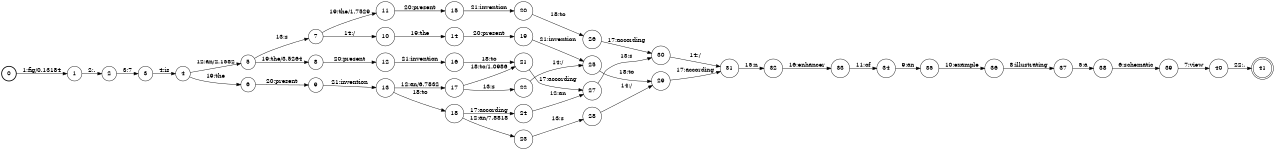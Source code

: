 digraph FST {
rankdir = LR;
size = "8.5,11";
label = "";
center = 1;
orientation = Portrait;
ranksep = "0.4";
nodesep = "0.25";
0 [label = "0", shape = circle, style = bold, fontsize = 14]
	0 -> 1 [label = "1:fig/0.13184", fontsize = 14];
1 [label = "1", shape = circle, style = solid, fontsize = 14]
	1 -> 2 [label = "2:.", fontsize = 14];
2 [label = "2", shape = circle, style = solid, fontsize = 14]
	2 -> 3 [label = "3:7", fontsize = 14];
3 [label = "3", shape = circle, style = solid, fontsize = 14]
	3 -> 4 [label = "4:is", fontsize = 14];
4 [label = "4", shape = circle, style = solid, fontsize = 14]
	4 -> 5 [label = "12:an/2.1582", fontsize = 14];
	4 -> 6 [label = "19:the", fontsize = 14];
5 [label = "5", shape = circle, style = solid, fontsize = 14]
	5 -> 7 [label = "13:s", fontsize = 14];
	5 -> 8 [label = "19:the/3.5264", fontsize = 14];
6 [label = "6", shape = circle, style = solid, fontsize = 14]
	6 -> 9 [label = "20:present", fontsize = 14];
7 [label = "7", shape = circle, style = solid, fontsize = 14]
	7 -> 10 [label = "14:/", fontsize = 14];
	7 -> 11 [label = "19:the/1.7529", fontsize = 14];
8 [label = "8", shape = circle, style = solid, fontsize = 14]
	8 -> 12 [label = "20:present", fontsize = 14];
9 [label = "9", shape = circle, style = solid, fontsize = 14]
	9 -> 13 [label = "21:invention", fontsize = 14];
10 [label = "10", shape = circle, style = solid, fontsize = 14]
	10 -> 14 [label = "19:the", fontsize = 14];
11 [label = "11", shape = circle, style = solid, fontsize = 14]
	11 -> 15 [label = "20:present", fontsize = 14];
12 [label = "12", shape = circle, style = solid, fontsize = 14]
	12 -> 16 [label = "21:invention", fontsize = 14];
13 [label = "13", shape = circle, style = solid, fontsize = 14]
	13 -> 17 [label = "12:an/6.7832", fontsize = 14];
	13 -> 18 [label = "18:to", fontsize = 14];
14 [label = "14", shape = circle, style = solid, fontsize = 14]
	14 -> 19 [label = "20:present", fontsize = 14];
15 [label = "15", shape = circle, style = solid, fontsize = 14]
	15 -> 20 [label = "21:invention", fontsize = 14];
16 [label = "16", shape = circle, style = solid, fontsize = 14]
	16 -> 21 [label = "18:to", fontsize = 14];
17 [label = "17", shape = circle, style = solid, fontsize = 14]
	17 -> 22 [label = "13:s", fontsize = 14];
	17 -> 21 [label = "18:to/1.0986", fontsize = 14];
18 [label = "18", shape = circle, style = solid, fontsize = 14]
	18 -> 23 [label = "12:an/7.8818", fontsize = 14];
	18 -> 24 [label = "17:according", fontsize = 14];
19 [label = "19", shape = circle, style = solid, fontsize = 14]
	19 -> 25 [label = "21:invention", fontsize = 14];
20 [label = "20", shape = circle, style = solid, fontsize = 14]
	20 -> 26 [label = "18:to", fontsize = 14];
21 [label = "21", shape = circle, style = solid, fontsize = 14]
	21 -> 27 [label = "17:according", fontsize = 14];
22 [label = "22", shape = circle, style = solid, fontsize = 14]
	22 -> 25 [label = "14:/", fontsize = 14];
23 [label = "23", shape = circle, style = solid, fontsize = 14]
	23 -> 28 [label = "13:s", fontsize = 14];
24 [label = "24", shape = circle, style = solid, fontsize = 14]
	24 -> 27 [label = "12:an", fontsize = 14];
25 [label = "25", shape = circle, style = solid, fontsize = 14]
	25 -> 29 [label = "18:to", fontsize = 14];
26 [label = "26", shape = circle, style = solid, fontsize = 14]
	26 -> 30 [label = "17:according", fontsize = 14];
27 [label = "27", shape = circle, style = solid, fontsize = 14]
	27 -> 30 [label = "13:s", fontsize = 14];
28 [label = "28", shape = circle, style = solid, fontsize = 14]
	28 -> 29 [label = "14:/", fontsize = 14];
29 [label = "29", shape = circle, style = solid, fontsize = 14]
	29 -> 31 [label = "17:according", fontsize = 14];
30 [label = "30", shape = circle, style = solid, fontsize = 14]
	30 -> 31 [label = "14:/", fontsize = 14];
31 [label = "31", shape = circle, style = solid, fontsize = 14]
	31 -> 32 [label = "15:n", fontsize = 14];
32 [label = "32", shape = circle, style = solid, fontsize = 14]
	32 -> 33 [label = "16:enhancer", fontsize = 14];
33 [label = "33", shape = circle, style = solid, fontsize = 14]
	33 -> 34 [label = "11:of", fontsize = 14];
34 [label = "34", shape = circle, style = solid, fontsize = 14]
	34 -> 35 [label = "9:an", fontsize = 14];
35 [label = "35", shape = circle, style = solid, fontsize = 14]
	35 -> 36 [label = "10:example", fontsize = 14];
36 [label = "36", shape = circle, style = solid, fontsize = 14]
	36 -> 37 [label = "8:illustrating", fontsize = 14];
37 [label = "37", shape = circle, style = solid, fontsize = 14]
	37 -> 38 [label = "5:a", fontsize = 14];
38 [label = "38", shape = circle, style = solid, fontsize = 14]
	38 -> 39 [label = "6:schematic", fontsize = 14];
39 [label = "39", shape = circle, style = solid, fontsize = 14]
	39 -> 40 [label = "7:view", fontsize = 14];
40 [label = "40", shape = circle, style = solid, fontsize = 14]
	40 -> 41 [label = "22:.", fontsize = 14];
41 [label = "41", shape = doublecircle, style = solid, fontsize = 14]
}
